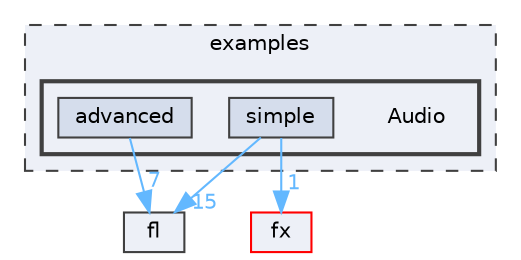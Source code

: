 digraph "/home/runner/work/FastLED/FastLED/examples/Audio"
{
 // INTERACTIVE_SVG=YES
 // LATEX_PDF_SIZE
  bgcolor="transparent";
  edge [fontname=Helvetica,fontsize=10,labelfontname=Helvetica,labelfontsize=10];
  node [fontname=Helvetica,fontsize=10,shape=box,height=0.2,width=0.4];
  compound=true
  subgraph clusterdir_d28a4824dc47e487b107a5db32ef43c4 {
    graph [ bgcolor="#edf0f7", pencolor="grey25", label="examples", fontname=Helvetica,fontsize=10 style="filled,dashed", URL="dir_d28a4824dc47e487b107a5db32ef43c4.html",tooltip=""]
  subgraph clusterdir_1fe2633b6793b56f980e752e54e330d5 {
    graph [ bgcolor="#edf0f7", pencolor="grey25", label="", fontname=Helvetica,fontsize=10 style="filled,bold", URL="dir_1fe2633b6793b56f980e752e54e330d5.html",tooltip=""]
    dir_1fe2633b6793b56f980e752e54e330d5 [shape=plaintext, label="Audio"];
  dir_ff850ecb835b14ab54bf39de49075331 [label="advanced", fillcolor="#d5ddec", color="grey25", style="filled", URL="dir_ff850ecb835b14ab54bf39de49075331.html",tooltip=""];
  dir_6f010ead3424cc5489c000491a783bcf [label="simple", fillcolor="#d5ddec", color="grey25", style="filled", URL="dir_6f010ead3424cc5489c000491a783bcf.html",tooltip=""];
  }
  }
  dir_4d1829fa9bd13d7db71e765b2707b248 [label="fl", fillcolor="#edf0f7", color="grey25", style="filled", URL="dir_4d1829fa9bd13d7db71e765b2707b248.html",tooltip=""];
  dir_acbb946b833f21b16ec30aa21c4c3a72 [label="fx", fillcolor="#edf0f7", color="red", style="filled", URL="dir_acbb946b833f21b16ec30aa21c4c3a72.html",tooltip=""];
  dir_ff850ecb835b14ab54bf39de49075331->dir_4d1829fa9bd13d7db71e765b2707b248 [headlabel="7", labeldistance=1.5 headhref="dir_000003_000042.html" href="dir_000003_000042.html" color="steelblue1" fontcolor="steelblue1"];
  dir_6f010ead3424cc5489c000491a783bcf->dir_4d1829fa9bd13d7db71e765b2707b248 [headlabel="15", labeldistance=1.5 headhref="dir_000092_000042.html" href="dir_000092_000042.html" color="steelblue1" fontcolor="steelblue1"];
  dir_6f010ead3424cc5489c000491a783bcf->dir_acbb946b833f21b16ec30aa21c4c3a72 [headlabel="1", labeldistance=1.5 headhref="dir_000092_000044.html" href="dir_000092_000044.html" color="steelblue1" fontcolor="steelblue1"];
}
